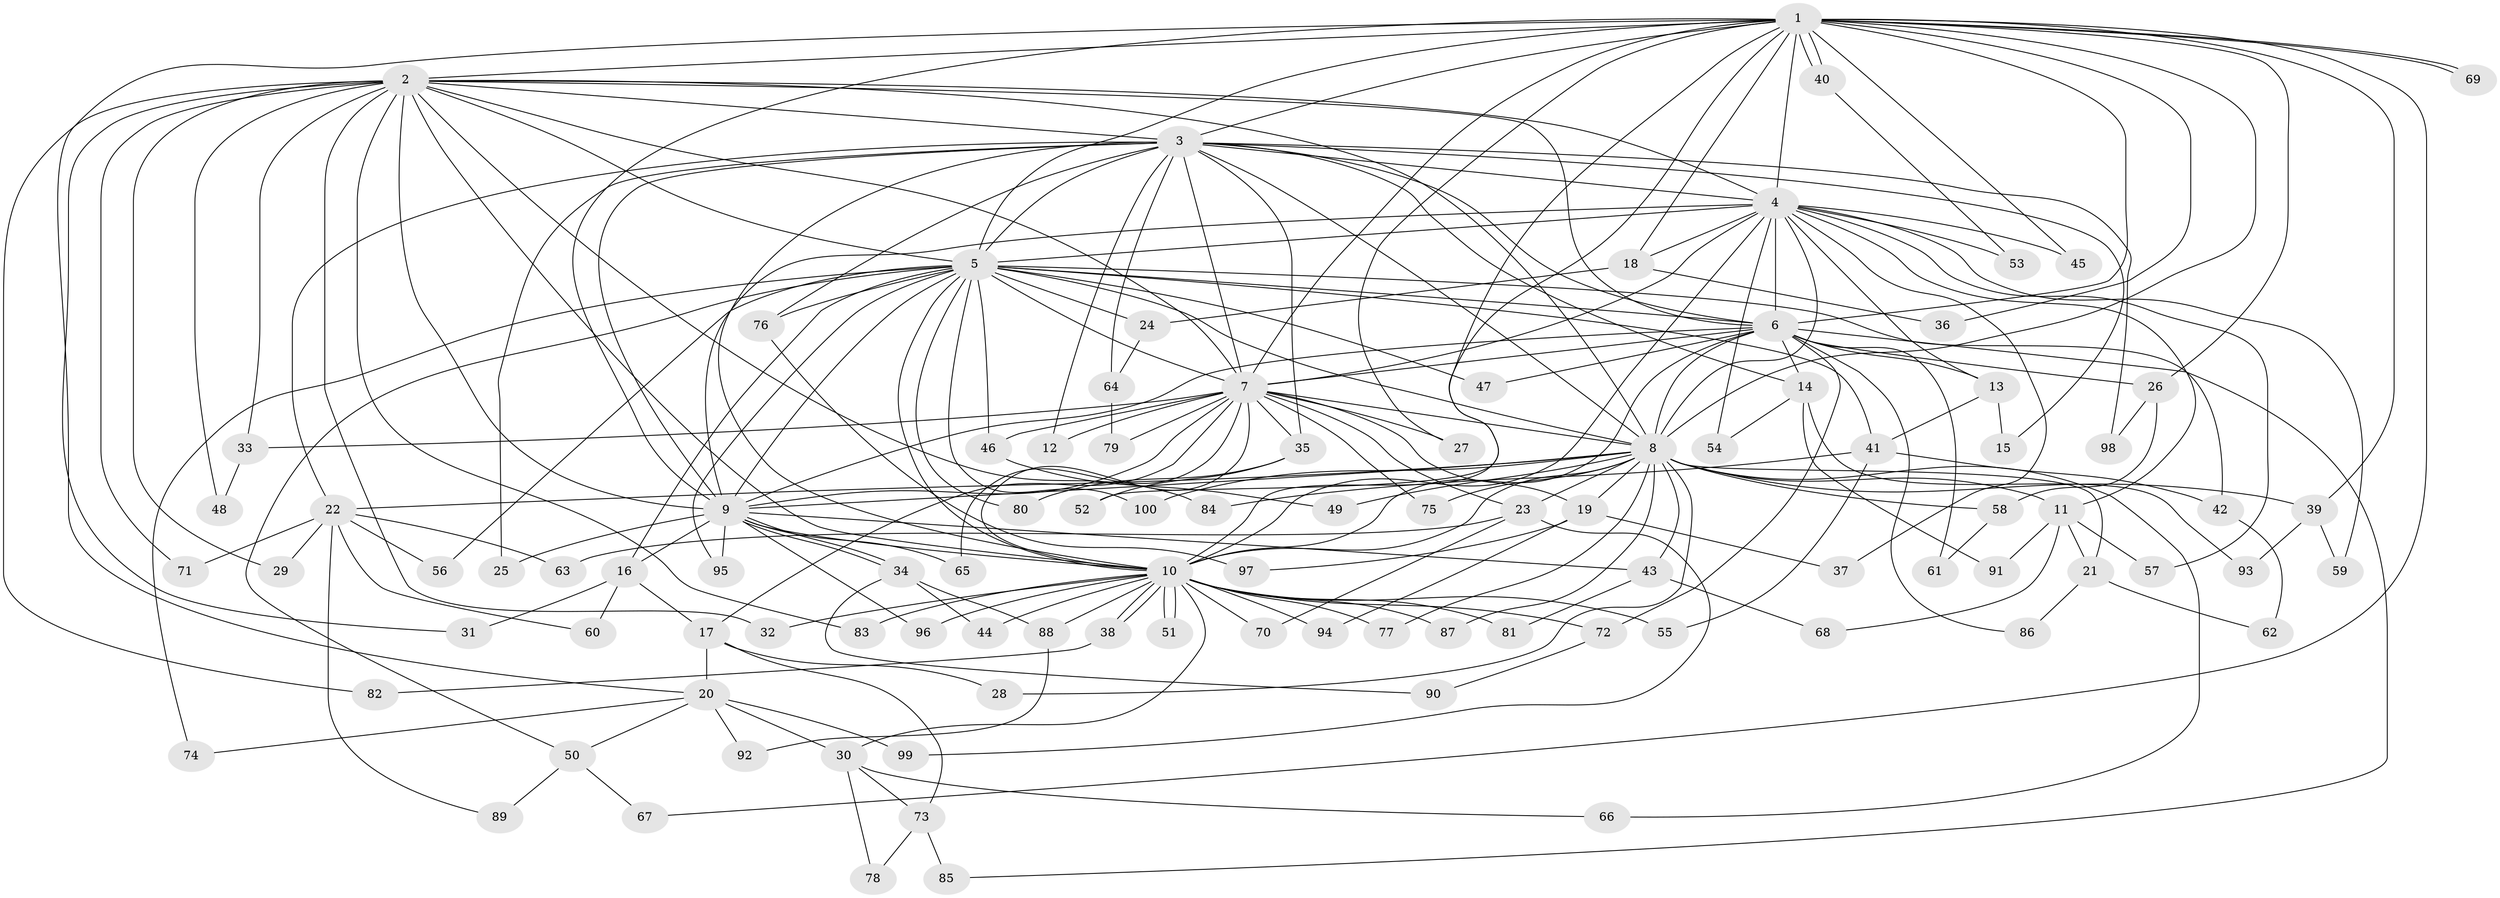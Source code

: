 // coarse degree distribution, {17: 0.02857142857142857, 24: 0.02857142857142857, 20: 0.014285714285714285, 2: 0.5285714285714286, 4: 0.12857142857142856, 3: 0.08571428571428572, 1: 0.11428571428571428, 5: 0.02857142857142857, 6: 0.014285714285714285, 7: 0.02857142857142857}
// Generated by graph-tools (version 1.1) at 2025/49/03/04/25 21:49:55]
// undirected, 100 vertices, 225 edges
graph export_dot {
graph [start="1"]
  node [color=gray90,style=filled];
  1;
  2;
  3;
  4;
  5;
  6;
  7;
  8;
  9;
  10;
  11;
  12;
  13;
  14;
  15;
  16;
  17;
  18;
  19;
  20;
  21;
  22;
  23;
  24;
  25;
  26;
  27;
  28;
  29;
  30;
  31;
  32;
  33;
  34;
  35;
  36;
  37;
  38;
  39;
  40;
  41;
  42;
  43;
  44;
  45;
  46;
  47;
  48;
  49;
  50;
  51;
  52;
  53;
  54;
  55;
  56;
  57;
  58;
  59;
  60;
  61;
  62;
  63;
  64;
  65;
  66;
  67;
  68;
  69;
  70;
  71;
  72;
  73;
  74;
  75;
  76;
  77;
  78;
  79;
  80;
  81;
  82;
  83;
  84;
  85;
  86;
  87;
  88;
  89;
  90;
  91;
  92;
  93;
  94;
  95;
  96;
  97;
  98;
  99;
  100;
  1 -- 2;
  1 -- 3;
  1 -- 4;
  1 -- 5;
  1 -- 6;
  1 -- 7;
  1 -- 8;
  1 -- 9;
  1 -- 10;
  1 -- 18;
  1 -- 20;
  1 -- 26;
  1 -- 27;
  1 -- 36;
  1 -- 39;
  1 -- 40;
  1 -- 40;
  1 -- 45;
  1 -- 52;
  1 -- 67;
  1 -- 69;
  1 -- 69;
  2 -- 3;
  2 -- 4;
  2 -- 5;
  2 -- 6;
  2 -- 7;
  2 -- 8;
  2 -- 9;
  2 -- 10;
  2 -- 29;
  2 -- 31;
  2 -- 32;
  2 -- 33;
  2 -- 48;
  2 -- 71;
  2 -- 82;
  2 -- 83;
  2 -- 84;
  3 -- 4;
  3 -- 5;
  3 -- 6;
  3 -- 7;
  3 -- 8;
  3 -- 9;
  3 -- 10;
  3 -- 12;
  3 -- 14;
  3 -- 15;
  3 -- 22;
  3 -- 25;
  3 -- 35;
  3 -- 64;
  3 -- 76;
  3 -- 98;
  4 -- 5;
  4 -- 6;
  4 -- 7;
  4 -- 8;
  4 -- 9;
  4 -- 10;
  4 -- 11;
  4 -- 13;
  4 -- 18;
  4 -- 37;
  4 -- 45;
  4 -- 53;
  4 -- 54;
  4 -- 57;
  4 -- 59;
  5 -- 6;
  5 -- 7;
  5 -- 8;
  5 -- 9;
  5 -- 10;
  5 -- 16;
  5 -- 24;
  5 -- 41;
  5 -- 42;
  5 -- 46;
  5 -- 47;
  5 -- 50;
  5 -- 56;
  5 -- 74;
  5 -- 76;
  5 -- 80;
  5 -- 95;
  5 -- 100;
  6 -- 7;
  6 -- 8;
  6 -- 9;
  6 -- 10;
  6 -- 13;
  6 -- 14;
  6 -- 26;
  6 -- 47;
  6 -- 61;
  6 -- 72;
  6 -- 85;
  6 -- 86;
  7 -- 8;
  7 -- 9;
  7 -- 10;
  7 -- 12;
  7 -- 17;
  7 -- 19;
  7 -- 23;
  7 -- 27;
  7 -- 33;
  7 -- 35;
  7 -- 46;
  7 -- 65;
  7 -- 75;
  7 -- 79;
  8 -- 9;
  8 -- 10;
  8 -- 11;
  8 -- 19;
  8 -- 21;
  8 -- 22;
  8 -- 23;
  8 -- 28;
  8 -- 39;
  8 -- 43;
  8 -- 49;
  8 -- 58;
  8 -- 66;
  8 -- 75;
  8 -- 77;
  8 -- 87;
  8 -- 100;
  9 -- 10;
  9 -- 16;
  9 -- 25;
  9 -- 34;
  9 -- 34;
  9 -- 43;
  9 -- 65;
  9 -- 95;
  9 -- 96;
  10 -- 30;
  10 -- 32;
  10 -- 38;
  10 -- 38;
  10 -- 44;
  10 -- 51;
  10 -- 51;
  10 -- 55;
  10 -- 70;
  10 -- 72;
  10 -- 77;
  10 -- 81;
  10 -- 83;
  10 -- 87;
  10 -- 88;
  10 -- 94;
  10 -- 96;
  11 -- 21;
  11 -- 57;
  11 -- 68;
  11 -- 91;
  13 -- 15;
  13 -- 41;
  14 -- 54;
  14 -- 91;
  14 -- 93;
  16 -- 17;
  16 -- 31;
  16 -- 60;
  17 -- 20;
  17 -- 28;
  17 -- 73;
  18 -- 24;
  18 -- 36;
  19 -- 37;
  19 -- 94;
  19 -- 97;
  20 -- 30;
  20 -- 50;
  20 -- 74;
  20 -- 92;
  20 -- 99;
  21 -- 62;
  21 -- 86;
  22 -- 29;
  22 -- 56;
  22 -- 60;
  22 -- 63;
  22 -- 71;
  22 -- 89;
  23 -- 63;
  23 -- 70;
  23 -- 99;
  24 -- 64;
  26 -- 58;
  26 -- 98;
  30 -- 66;
  30 -- 73;
  30 -- 78;
  33 -- 48;
  34 -- 44;
  34 -- 88;
  34 -- 90;
  35 -- 52;
  35 -- 80;
  38 -- 82;
  39 -- 59;
  39 -- 93;
  40 -- 53;
  41 -- 42;
  41 -- 55;
  41 -- 84;
  42 -- 62;
  43 -- 68;
  43 -- 81;
  46 -- 49;
  50 -- 67;
  50 -- 89;
  58 -- 61;
  64 -- 79;
  72 -- 90;
  73 -- 78;
  73 -- 85;
  76 -- 97;
  88 -- 92;
}

